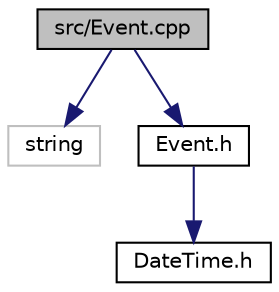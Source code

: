 digraph "src/Event.cpp"
{
 // LATEX_PDF_SIZE
  edge [fontname="Helvetica",fontsize="10",labelfontname="Helvetica",labelfontsize="10"];
  node [fontname="Helvetica",fontsize="10",shape=record];
  Node1 [label="src/Event.cpp",height=0.2,width=0.4,color="black", fillcolor="grey75", style="filled", fontcolor="black",tooltip=" "];
  Node1 -> Node2 [color="midnightblue",fontsize="10",style="solid"];
  Node2 [label="string",height=0.2,width=0.4,color="grey75", fillcolor="white", style="filled",tooltip=" "];
  Node1 -> Node3 [color="midnightblue",fontsize="10",style="solid"];
  Node3 [label="Event.h",height=0.2,width=0.4,color="black", fillcolor="white", style="filled",URL="$Event_8h.html",tooltip=" "];
  Node3 -> Node4 [color="midnightblue",fontsize="10",style="solid"];
  Node4 [label="DateTime.h",height=0.2,width=0.4,color="black", fillcolor="white", style="filled",URL="$DateTime_8h.html",tooltip=" "];
}
